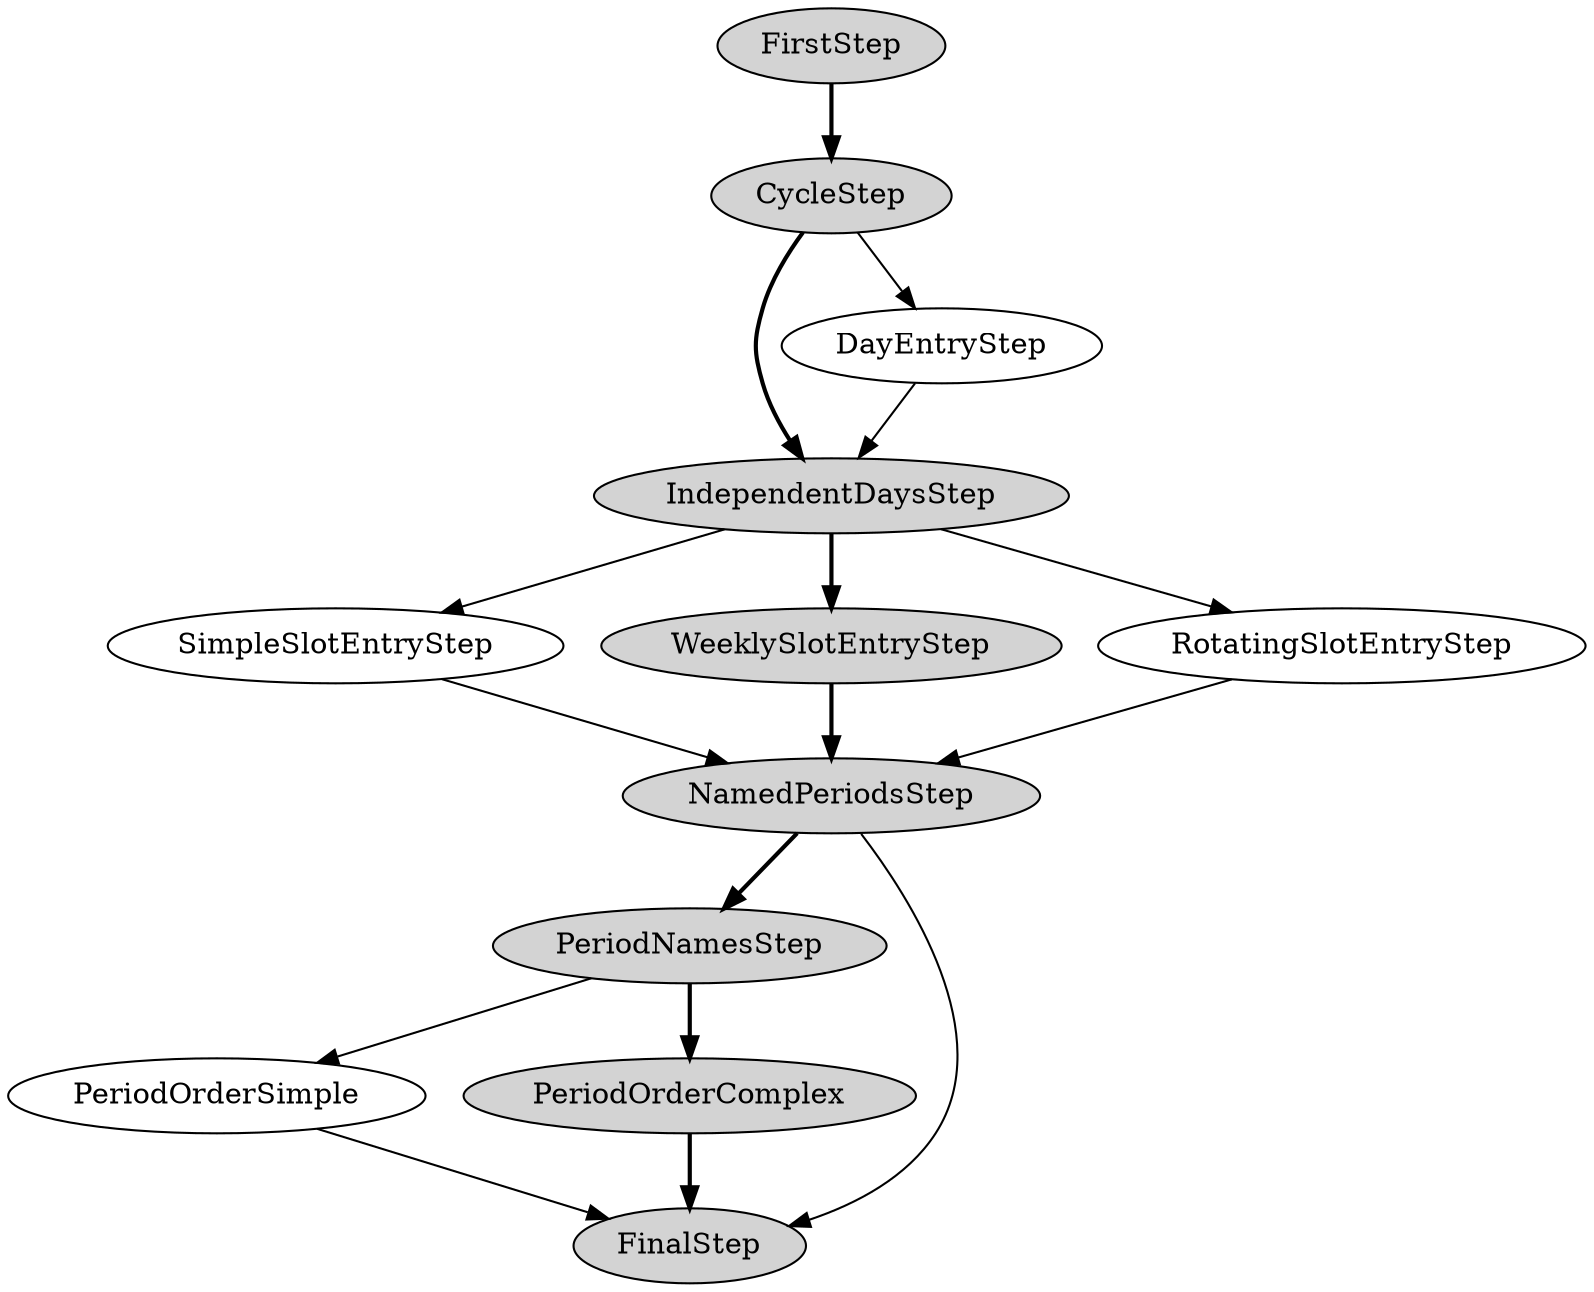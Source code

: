digraph "Timetable Schema Wizard" {
  FirstStep -> CycleStep [style="bold"];
  CycleStep -> IndependentDaysStep [style="bold"];
  CycleStep -> DayEntryStep;
  DayEntryStep -> IndependentDaysStep;
  IndependentDaysStep -> SimpleSlotEntryStep;
  IndependentDaysStep -> WeeklySlotEntryStep [style="bold"];
  IndependentDaysStep -> RotatingSlotEntryStep;
  SimpleSlotEntryStep -> NamedPeriodsStep;
  RotatingSlotEntryStep -> NamedPeriodsStep;
  WeeklySlotEntryStep -> NamedPeriodsStep [style="bold"];
  NamedPeriodsStep -> PeriodNamesStep [style="bold"];
  NamedPeriodsStep -> FinalStep;
  PeriodNamesStep -> PeriodOrderSimple;
  PeriodNamesStep -> PeriodOrderComplex [style="bold"];
  PeriodOrderSimple -> FinalStep;
  PeriodOrderComplex -> FinalStep [style="bold"];

  FirstStep[style="filled"];
  CycleStep[style="filled"];
  IndependentDaysStep[style="filled"];
  WeeklySlotEntryStep[style="filled"];
  NamedPeriodsStep[style="filled"];
  PeriodNamesStep[style="filled"];
  PeriodOrderComplex[style="filled"];
  FinalStep[style="filled"];
}
